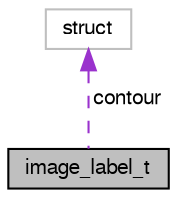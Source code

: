 digraph "image_label_t"
{
  edge [fontname="FreeSans",fontsize="10",labelfontname="FreeSans",labelfontsize="10"];
  node [fontname="FreeSans",fontsize="10",shape=record];
  Node1 [label="image_label_t",height=0.2,width=0.4,color="black", fillcolor="grey75", style="filled", fontcolor="black"];
  Node2 -> Node1 [dir="back",color="darkorchid3",fontsize="10",style="dashed",label=" contour" ,fontname="FreeSans"];
  Node2 [label="struct",height=0.2,width=0.4,color="grey75", fillcolor="white", style="filled"];
}
